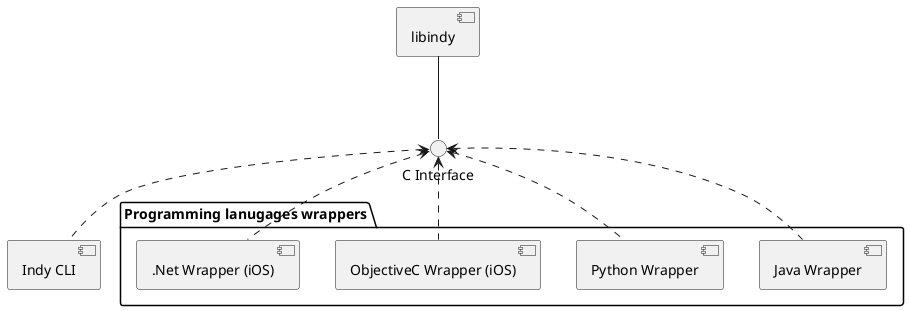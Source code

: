 @startuml

() "C Interface" as cinterface
[libindy] -- cinterface

[Indy CLI] as cli
cinterface <.. cli

package "Programming lanugages wrappers" {
    [Java Wrapper] as java_wrapper
    cinterface <.. java_wrapper
    
    [Python Wrapper] as python_wrapper
    cinterface <.. python_wrapper
    
    [ObjectiveC Wrapper (iOS)] as objc_wrapper
    cinterface <.. objc_wrapper

    [.Net Wrapper (iOS)] as dnet_wrapper
    cinterface <.. dnet_wrapper
}

@enduml